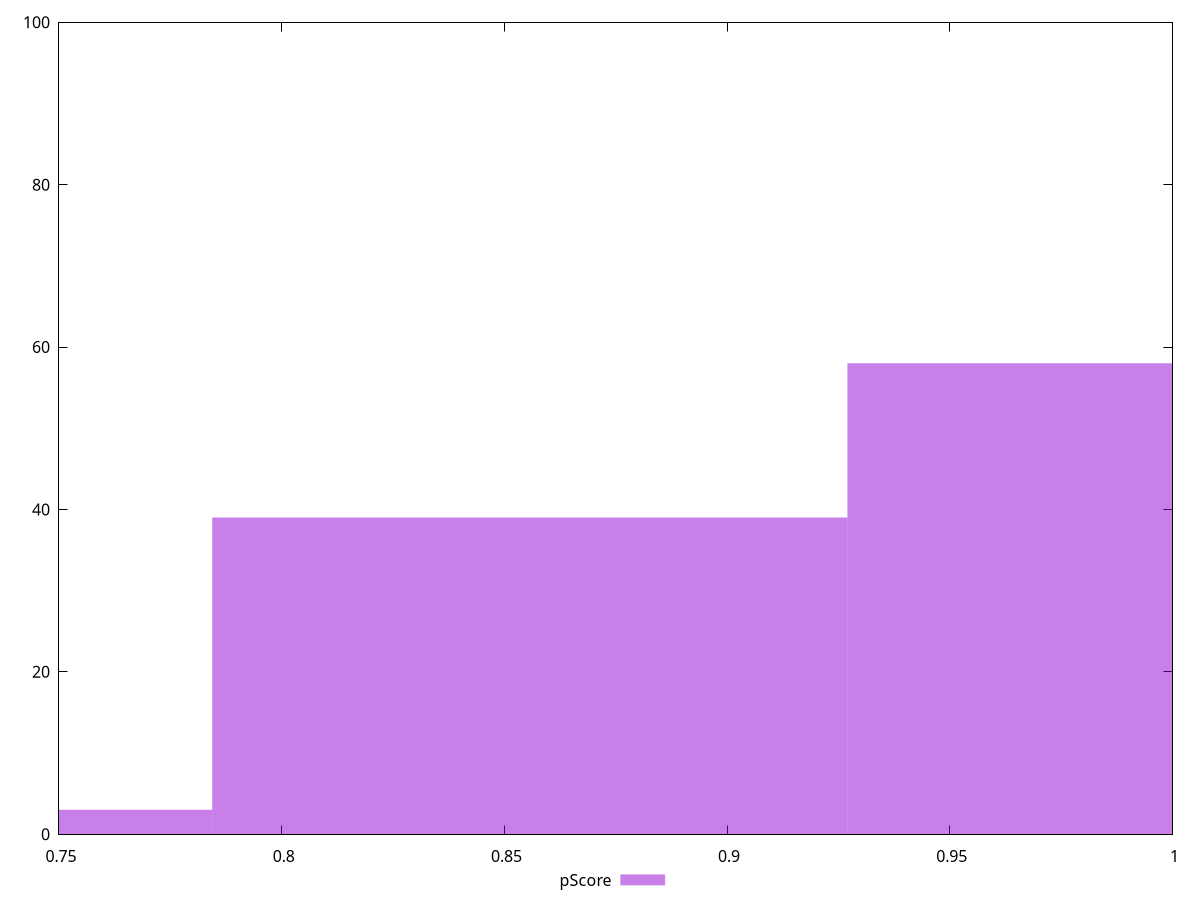 reset

$pScore <<EOF
0.8557047165237563 39
0.9983221692777158 58
0.713087263769797 3
EOF

set key outside below
set boxwidth 0.1426174527539594
set xrange [0.75:1]
set yrange [0:100]
set trange [0:100]
set style fill transparent solid 0.5 noborder
set terminal svg size 640, 490 enhanced background rgb 'white'
set output "reprap/unminified-css/samples/pages+cached/pScore/histogram.svg"

plot $pScore title "pScore" with boxes

reset
